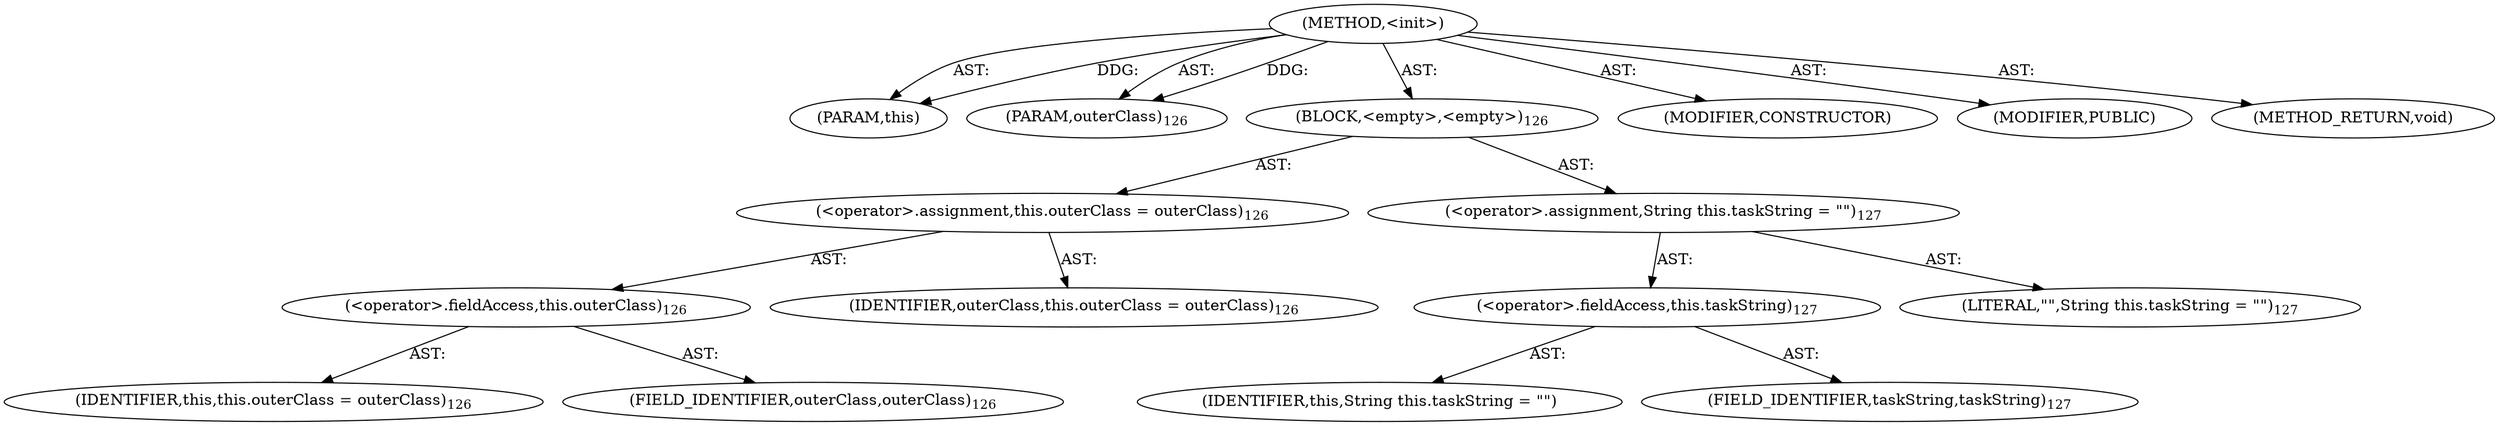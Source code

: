 digraph "&lt;init&gt;" {  
"111669149699" [label = <(METHOD,&lt;init&gt;)> ]
"115964116993" [label = <(PARAM,this)> ]
"115964116994" [label = <(PARAM,outerClass)<SUB>126</SUB>> ]
"25769803780" [label = <(BLOCK,&lt;empty&gt;,&lt;empty&gt;)<SUB>126</SUB>> ]
"30064771081" [label = <(&lt;operator&gt;.assignment,this.outerClass = outerClass)<SUB>126</SUB>> ]
"30064771082" [label = <(&lt;operator&gt;.fieldAccess,this.outerClass)<SUB>126</SUB>> ]
"68719476738" [label = <(IDENTIFIER,this,this.outerClass = outerClass)<SUB>126</SUB>> ]
"55834574849" [label = <(FIELD_IDENTIFIER,outerClass,outerClass)<SUB>126</SUB>> ]
"68719476739" [label = <(IDENTIFIER,outerClass,this.outerClass = outerClass)<SUB>126</SUB>> ]
"30064771083" [label = <(&lt;operator&gt;.assignment,String this.taskString = &quot;&quot;)<SUB>127</SUB>> ]
"30064771084" [label = <(&lt;operator&gt;.fieldAccess,this.taskString)<SUB>127</SUB>> ]
"68719476776" [label = <(IDENTIFIER,this,String this.taskString = &quot;&quot;)> ]
"55834574850" [label = <(FIELD_IDENTIFIER,taskString,taskString)<SUB>127</SUB>> ]
"90194313217" [label = <(LITERAL,&quot;&quot;,String this.taskString = &quot;&quot;)<SUB>127</SUB>> ]
"133143986192" [label = <(MODIFIER,CONSTRUCTOR)> ]
"133143986193" [label = <(MODIFIER,PUBLIC)> ]
"128849018883" [label = <(METHOD_RETURN,void)> ]
  "111669149699" -> "115964116993"  [ label = "AST: "] 
  "111669149699" -> "115964116994"  [ label = "AST: "] 
  "111669149699" -> "25769803780"  [ label = "AST: "] 
  "111669149699" -> "133143986192"  [ label = "AST: "] 
  "111669149699" -> "133143986193"  [ label = "AST: "] 
  "111669149699" -> "128849018883"  [ label = "AST: "] 
  "25769803780" -> "30064771081"  [ label = "AST: "] 
  "25769803780" -> "30064771083"  [ label = "AST: "] 
  "30064771081" -> "30064771082"  [ label = "AST: "] 
  "30064771081" -> "68719476739"  [ label = "AST: "] 
  "30064771082" -> "68719476738"  [ label = "AST: "] 
  "30064771082" -> "55834574849"  [ label = "AST: "] 
  "30064771083" -> "30064771084"  [ label = "AST: "] 
  "30064771083" -> "90194313217"  [ label = "AST: "] 
  "30064771084" -> "68719476776"  [ label = "AST: "] 
  "30064771084" -> "55834574850"  [ label = "AST: "] 
  "111669149699" -> "115964116993"  [ label = "DDG: "] 
  "111669149699" -> "115964116994"  [ label = "DDG: "] 
}
